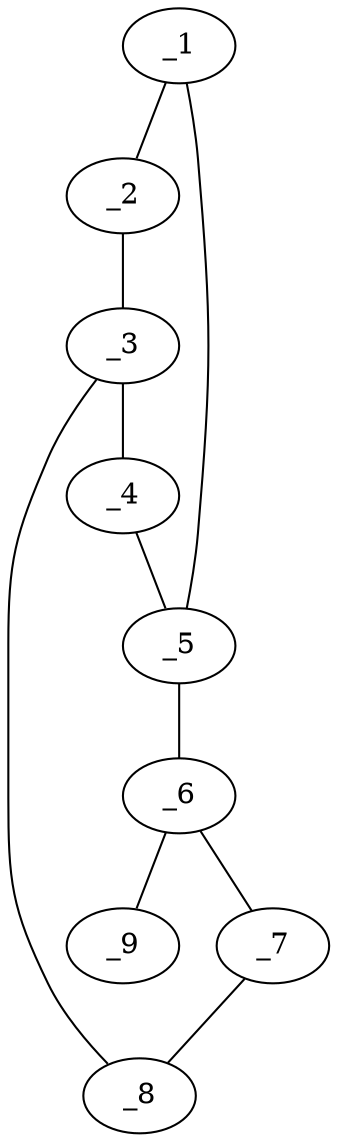 graph molid657806 {
	_1	 [charge=0,
		chem=1,
		symbol="C  ",
		x="6.2807",
		y="-0.6224"];
	_2	 [charge=0,
		chem=1,
		symbol="C  ",
		x="6.5395",
		y="0.3435"];
	_1 -- _2	 [valence=1];
	_5	 [charge=0,
		chem=1,
		symbol="C  ",
		x="4.4487",
		y="0.1364"];
	_1 -- _5	 [valence=1];
	_3	 [charge=0,
		chem=1,
		symbol="C  ",
		x="4.7075",
		y="1.1023"];
	_2 -- _3	 [valence=1];
	_4	 [charge=0,
		chem=1,
		symbol="C  ",
		x="3.9709",
		y="2.0849"];
	_3 -- _4	 [valence=1];
	_8	 [charge=0,
		chem=1,
		symbol="C  ",
		x="2.1045",
		y="0.2945"];
	_3 -- _8	 [valence=1];
	_4 -- _5	 [valence=1];
	_6	 [charge=0,
		chem=1,
		symbol="C  ",
		x="2.9135",
		y="-1.1068"];
	_5 -- _6	 [valence=1];
	_7	 [charge=0,
		chem=1,
		symbol="C  ",
		x=2,
		y="-0.7"];
	_6 -- _7	 [valence=1];
	_9	 [charge=0,
		chem=2,
		symbol="O  ",
		x="3.1215",
		y="-2.0849"];
	_6 -- _9	 [valence=2];
	_7 -- _8	 [valence=1];
}
